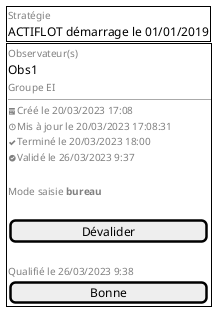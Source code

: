 @startsalt
{
 {+
    {
    <font color=grey size=10>Stratégie
    ACTIFLOT démarrage le 01/01/2019
      }
 }
 {+
    {
    <font color=grey size=10>Observateur(s)
    Obs1
    <font color=grey size=10>Groupe EI
    --
    <font color=grey size=10><&calendar>Créé le 20/03/2023 17:08
    <font color=grey size=10><&clock>Mis à jour le 20/03/2023 17:08:31
    <font color=grey size=10><&check>Terminé le 20/03/2023 18:00
    <font color=grey size=10><&circle-check>Validé le 26/03/2023 9:37
    .
    <font color=grey size=10>Mode saisie <b>bureau
    .
    [ Dévalider              ]
    .
    <font color=grey size=10>Qualifié le 26/03/2023 9:38
    [ Bonne                  ]
    }
 }
}
@endsalt